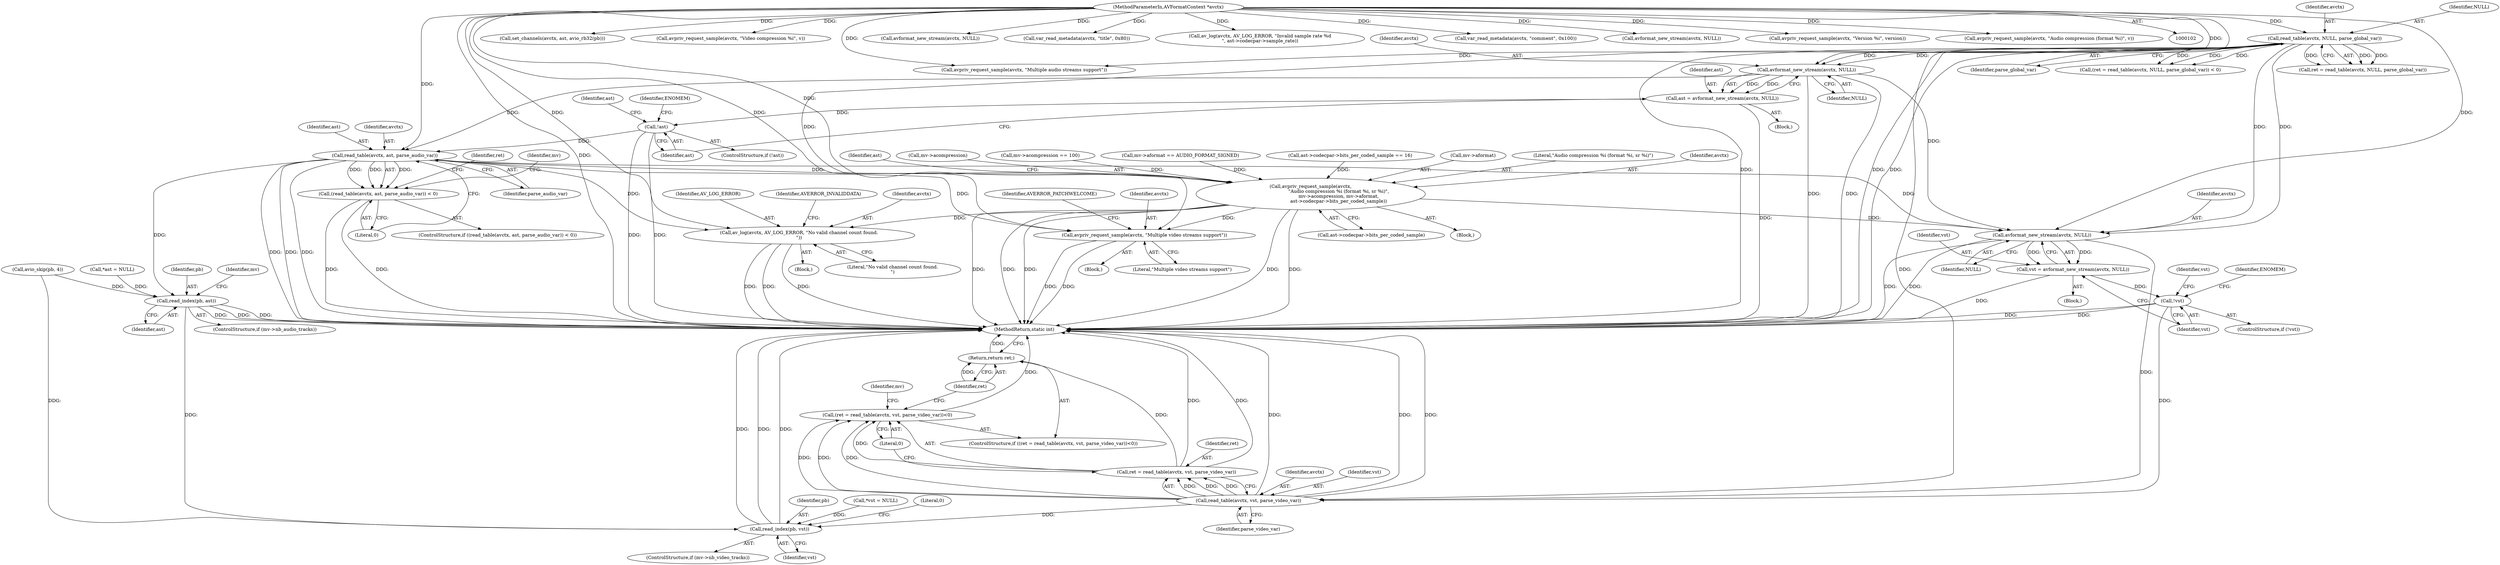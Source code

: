 digraph "0_FFmpeg_4f05e2e2dc1a89f38cd9f0960a6561083d714f1e@API" {
"1000481" [label="(Call,read_table(avctx, ast, parse_audio_var))"];
"1000463" [label="(Call,avformat_new_stream(avctx, NULL))"];
"1000436" [label="(Call,read_table(avctx, NULL, parse_global_var))"];
"1000103" [label="(MethodParameterIn,AVFormatContext *avctx)"];
"1000467" [label="(Call,!ast)"];
"1000461" [label="(Call,ast = avformat_new_stream(avctx, NULL))"];
"1000480" [label="(Call,(read_table(avctx, ast, parse_audio_var)) < 0)"];
"1000518" [label="(Call,avpriv_request_sample(avctx,\n                                      \"Audio compression %i (format %i, sr %i)\",\n                                      mv->acompression, mv->aformat,\n                                      ast->codecpar->bits_per_coded_sample))"];
"1000548" [label="(Call,av_log(avctx, AV_LOG_ERROR, \"No valid channel count found.\n\"))"];
"1000561" [label="(Call,avpriv_request_sample(avctx, \"Multiple video streams support\"))"];
"1000574" [label="(Call,avformat_new_stream(avctx, NULL))"];
"1000572" [label="(Call,vst = avformat_new_stream(avctx, NULL))"];
"1000578" [label="(Call,!vst)"];
"1000594" [label="(Call,read_table(avctx, vst, parse_video_var))"];
"1000591" [label="(Call,(ret = read_table(avctx, vst, parse_video_var))<0)"];
"1000592" [label="(Call,ret = read_table(avctx, vst, parse_video_var))"];
"1000599" [label="(Return,return ret;)"];
"1000612" [label="(Call,read_index(pb, vst))"];
"1000605" [label="(Call,read_index(pb, ast))"];
"1000436" [label="(Call,read_table(avctx, NULL, parse_global_var))"];
"1000487" [label="(Identifier,ret)"];
"1000577" [label="(ControlStructure,if (!vst))"];
"1000310" [label="(Call,set_channels(avctx, ast, avio_rb32(pb)))"];
"1000521" [label="(Call,mv->acompression)"];
"1000480" [label="(Call,(read_table(avctx, ast, parse_audio_var)) < 0)"];
"1000601" [label="(ControlStructure,if (mv->nb_audio_tracks))"];
"1000490" [label="(Call,mv->acompression == 100)"];
"1000562" [label="(Identifier,avctx)"];
"1000582" [label="(Identifier,ENOMEM)"];
"1000586" [label="(Identifier,vst)"];
"1000475" [label="(Identifier,ast)"];
"1000434" [label="(Call,ret = read_table(avctx, NULL, parse_global_var))"];
"1000550" [label="(Identifier,AV_LOG_ERROR)"];
"1000547" [label="(Block,)"];
"1000573" [label="(Identifier,vst)"];
"1000481" [label="(Call,read_table(avctx, ast, parse_audio_var))"];
"1000438" [label="(Identifier,NULL)"];
"1000460" [label="(Block,)"];
"1000576" [label="(Identifier,NULL)"];
"1000118" [label="(Call,*ast = NULL)"];
"1000598" [label="(Literal,0)"];
"1000612" [label="(Call,read_index(pb, vst))"];
"1000572" [label="(Call,vst = avformat_new_stream(avctx, NULL))"];
"1000496" [label="(Call,mv->aformat == AUDIO_FORMAT_SIGNED)"];
"1000501" [label="(Call,ast->codecpar->bits_per_coded_sample == 16)"];
"1000563" [label="(Literal,\"Multiple video streams support\")"];
"1000613" [label="(Identifier,pb)"];
"1000524" [label="(Call,mv->aformat)"];
"1000468" [label="(Identifier,ast)"];
"1000226" [label="(Call,avpriv_request_sample(avctx, \"Video compression %i\", v))"];
"1000465" [label="(Identifier,NULL)"];
"1000593" [label="(Identifier,ret)"];
"1000520" [label="(Literal,\"Audio compression %i (format %i, sr %i)\")"];
"1000467" [label="(Call,!ast)"];
"1000597" [label="(Identifier,parse_video_var)"];
"1000450" [label="(Call,avpriv_request_sample(avctx, \"Multiple audio streams support\"))"];
"1000578" [label="(Call,!vst)"];
"1000548" [label="(Call,av_log(avctx, AV_LOG_ERROR, \"No valid channel count found.\n\"))"];
"1000147" [label="(Call,avformat_new_stream(avctx, NULL))"];
"1000429" [label="(Call,avio_skip(pb, 4))"];
"1000122" [label="(Call,*vst = NULL)"];
"1000561" [label="(Call,avpriv_request_sample(avctx, \"Multiple video streams support\"))"];
"1000463" [label="(Call,avformat_new_stream(avctx, NULL))"];
"1000553" [label="(Identifier,AVERROR_INVALIDDATA)"];
"1000483" [label="(Identifier,ast)"];
"1000624" [label="(Literal,0)"];
"1000519" [label="(Identifier,avctx)"];
"1000343" [label="(Call,var_read_metadata(avctx, \"title\", 0x80))"];
"1000595" [label="(Identifier,avctx)"];
"1000484" [label="(Identifier,parse_audio_var)"];
"1000461" [label="(Call,ast = avformat_new_stream(avctx, NULL))"];
"1000103" [label="(MethodParameterIn,AVFormatContext *avctx)"];
"1000565" [label="(Identifier,AVERROR_PATCHWELCOME)"];
"1000591" [label="(Call,(ret = read_table(avctx, vst, parse_video_var))<0)"];
"1000479" [label="(ControlStructure,if ((read_table(avctx, ast, parse_audio_var)) < 0))"];
"1000575" [label="(Identifier,avctx)"];
"1000560" [label="(Block,)"];
"1000485" [label="(Literal,0)"];
"1000288" [label="(Call,av_log(avctx, AV_LOG_ERROR, \"Invalid sample rate %d\n\", ast->codecpar->sample_rate))"];
"1000462" [label="(Identifier,ast)"];
"1000437" [label="(Identifier,avctx)"];
"1000625" [label="(MethodReturn,static int)"];
"1000439" [label="(Identifier,parse_global_var)"];
"1000579" [label="(Identifier,vst)"];
"1000471" [label="(Identifier,ENOMEM)"];
"1000347" [label="(Call,var_read_metadata(avctx, \"comment\", 0x100))"];
"1000607" [label="(Identifier,ast)"];
"1000606" [label="(Identifier,pb)"];
"1000571" [label="(Block,)"];
"1000158" [label="(Call,avformat_new_stream(avctx, NULL))"];
"1000527" [label="(Call,ast->codecpar->bits_per_coded_sample)"];
"1000482" [label="(Identifier,avctx)"];
"1000466" [label="(ControlStructure,if (!ast))"];
"1000617" [label="(Call,avpriv_request_sample(avctx, \"Version %i\", version))"];
"1000599" [label="(Return,return ret;)"];
"1000433" [label="(Call,(ret = read_table(avctx, NULL, parse_global_var)) < 0)"];
"1000574" [label="(Call,avformat_new_stream(avctx, NULL))"];
"1000549" [label="(Identifier,avctx)"];
"1000464" [label="(Identifier,avctx)"];
"1000492" [label="(Identifier,mv)"];
"1000594" [label="(Call,read_table(avctx, vst, parse_video_var))"];
"1000600" [label="(Identifier,ret)"];
"1000603" [label="(Identifier,mv)"];
"1000517" [label="(Block,)"];
"1000535" [label="(Identifier,ast)"];
"1000590" [label="(ControlStructure,if ((ret = read_table(avctx, vst, parse_video_var))<0))"];
"1000336" [label="(Call,avpriv_request_sample(avctx, \"Audio compression (format %i)\", v))"];
"1000518" [label="(Call,avpriv_request_sample(avctx,\n                                      \"Audio compression %i (format %i, sr %i)\",\n                                      mv->acompression, mv->aformat,\n                                      ast->codecpar->bits_per_coded_sample))"];
"1000608" [label="(ControlStructure,if (mv->nb_video_tracks))"];
"1000551" [label="(Literal,\"No valid channel count found.\n\")"];
"1000596" [label="(Identifier,vst)"];
"1000605" [label="(Call,read_index(pb, ast))"];
"1000610" [label="(Identifier,mv)"];
"1000592" [label="(Call,ret = read_table(avctx, vst, parse_video_var))"];
"1000614" [label="(Identifier,vst)"];
"1000481" -> "1000480"  [label="AST: "];
"1000481" -> "1000484"  [label="CFG: "];
"1000482" -> "1000481"  [label="AST: "];
"1000483" -> "1000481"  [label="AST: "];
"1000484" -> "1000481"  [label="AST: "];
"1000485" -> "1000481"  [label="CFG: "];
"1000481" -> "1000625"  [label="DDG: "];
"1000481" -> "1000625"  [label="DDG: "];
"1000481" -> "1000625"  [label="DDG: "];
"1000481" -> "1000480"  [label="DDG: "];
"1000481" -> "1000480"  [label="DDG: "];
"1000481" -> "1000480"  [label="DDG: "];
"1000463" -> "1000481"  [label="DDG: "];
"1000103" -> "1000481"  [label="DDG: "];
"1000467" -> "1000481"  [label="DDG: "];
"1000481" -> "1000518"  [label="DDG: "];
"1000481" -> "1000548"  [label="DDG: "];
"1000481" -> "1000561"  [label="DDG: "];
"1000481" -> "1000574"  [label="DDG: "];
"1000481" -> "1000605"  [label="DDG: "];
"1000463" -> "1000461"  [label="AST: "];
"1000463" -> "1000465"  [label="CFG: "];
"1000464" -> "1000463"  [label="AST: "];
"1000465" -> "1000463"  [label="AST: "];
"1000461" -> "1000463"  [label="CFG: "];
"1000463" -> "1000625"  [label="DDG: "];
"1000463" -> "1000625"  [label="DDG: "];
"1000463" -> "1000461"  [label="DDG: "];
"1000463" -> "1000461"  [label="DDG: "];
"1000436" -> "1000463"  [label="DDG: "];
"1000436" -> "1000463"  [label="DDG: "];
"1000103" -> "1000463"  [label="DDG: "];
"1000463" -> "1000574"  [label="DDG: "];
"1000436" -> "1000434"  [label="AST: "];
"1000436" -> "1000439"  [label="CFG: "];
"1000437" -> "1000436"  [label="AST: "];
"1000438" -> "1000436"  [label="AST: "];
"1000439" -> "1000436"  [label="AST: "];
"1000434" -> "1000436"  [label="CFG: "];
"1000436" -> "1000625"  [label="DDG: "];
"1000436" -> "1000625"  [label="DDG: "];
"1000436" -> "1000625"  [label="DDG: "];
"1000436" -> "1000433"  [label="DDG: "];
"1000436" -> "1000433"  [label="DDG: "];
"1000436" -> "1000433"  [label="DDG: "];
"1000436" -> "1000434"  [label="DDG: "];
"1000436" -> "1000434"  [label="DDG: "];
"1000436" -> "1000434"  [label="DDG: "];
"1000103" -> "1000436"  [label="DDG: "];
"1000436" -> "1000450"  [label="DDG: "];
"1000436" -> "1000561"  [label="DDG: "];
"1000436" -> "1000574"  [label="DDG: "];
"1000436" -> "1000574"  [label="DDG: "];
"1000103" -> "1000102"  [label="AST: "];
"1000103" -> "1000625"  [label="DDG: "];
"1000103" -> "1000147"  [label="DDG: "];
"1000103" -> "1000158"  [label="DDG: "];
"1000103" -> "1000226"  [label="DDG: "];
"1000103" -> "1000288"  [label="DDG: "];
"1000103" -> "1000310"  [label="DDG: "];
"1000103" -> "1000336"  [label="DDG: "];
"1000103" -> "1000343"  [label="DDG: "];
"1000103" -> "1000347"  [label="DDG: "];
"1000103" -> "1000450"  [label="DDG: "];
"1000103" -> "1000518"  [label="DDG: "];
"1000103" -> "1000548"  [label="DDG: "];
"1000103" -> "1000561"  [label="DDG: "];
"1000103" -> "1000574"  [label="DDG: "];
"1000103" -> "1000594"  [label="DDG: "];
"1000103" -> "1000617"  [label="DDG: "];
"1000467" -> "1000466"  [label="AST: "];
"1000467" -> "1000468"  [label="CFG: "];
"1000468" -> "1000467"  [label="AST: "];
"1000471" -> "1000467"  [label="CFG: "];
"1000475" -> "1000467"  [label="CFG: "];
"1000467" -> "1000625"  [label="DDG: "];
"1000467" -> "1000625"  [label="DDG: "];
"1000461" -> "1000467"  [label="DDG: "];
"1000461" -> "1000460"  [label="AST: "];
"1000462" -> "1000461"  [label="AST: "];
"1000468" -> "1000461"  [label="CFG: "];
"1000461" -> "1000625"  [label="DDG: "];
"1000480" -> "1000479"  [label="AST: "];
"1000480" -> "1000485"  [label="CFG: "];
"1000485" -> "1000480"  [label="AST: "];
"1000487" -> "1000480"  [label="CFG: "];
"1000492" -> "1000480"  [label="CFG: "];
"1000480" -> "1000625"  [label="DDG: "];
"1000480" -> "1000625"  [label="DDG: "];
"1000518" -> "1000517"  [label="AST: "];
"1000518" -> "1000527"  [label="CFG: "];
"1000519" -> "1000518"  [label="AST: "];
"1000520" -> "1000518"  [label="AST: "];
"1000521" -> "1000518"  [label="AST: "];
"1000524" -> "1000518"  [label="AST: "];
"1000527" -> "1000518"  [label="AST: "];
"1000535" -> "1000518"  [label="CFG: "];
"1000518" -> "1000625"  [label="DDG: "];
"1000518" -> "1000625"  [label="DDG: "];
"1000518" -> "1000625"  [label="DDG: "];
"1000518" -> "1000625"  [label="DDG: "];
"1000518" -> "1000625"  [label="DDG: "];
"1000490" -> "1000518"  [label="DDG: "];
"1000496" -> "1000518"  [label="DDG: "];
"1000501" -> "1000518"  [label="DDG: "];
"1000518" -> "1000548"  [label="DDG: "];
"1000518" -> "1000561"  [label="DDG: "];
"1000518" -> "1000574"  [label="DDG: "];
"1000548" -> "1000547"  [label="AST: "];
"1000548" -> "1000551"  [label="CFG: "];
"1000549" -> "1000548"  [label="AST: "];
"1000550" -> "1000548"  [label="AST: "];
"1000551" -> "1000548"  [label="AST: "];
"1000553" -> "1000548"  [label="CFG: "];
"1000548" -> "1000625"  [label="DDG: "];
"1000548" -> "1000625"  [label="DDG: "];
"1000548" -> "1000625"  [label="DDG: "];
"1000561" -> "1000560"  [label="AST: "];
"1000561" -> "1000563"  [label="CFG: "];
"1000562" -> "1000561"  [label="AST: "];
"1000563" -> "1000561"  [label="AST: "];
"1000565" -> "1000561"  [label="CFG: "];
"1000561" -> "1000625"  [label="DDG: "];
"1000561" -> "1000625"  [label="DDG: "];
"1000574" -> "1000572"  [label="AST: "];
"1000574" -> "1000576"  [label="CFG: "];
"1000575" -> "1000574"  [label="AST: "];
"1000576" -> "1000574"  [label="AST: "];
"1000572" -> "1000574"  [label="CFG: "];
"1000574" -> "1000625"  [label="DDG: "];
"1000574" -> "1000625"  [label="DDG: "];
"1000574" -> "1000572"  [label="DDG: "];
"1000574" -> "1000572"  [label="DDG: "];
"1000574" -> "1000594"  [label="DDG: "];
"1000572" -> "1000571"  [label="AST: "];
"1000573" -> "1000572"  [label="AST: "];
"1000579" -> "1000572"  [label="CFG: "];
"1000572" -> "1000625"  [label="DDG: "];
"1000572" -> "1000578"  [label="DDG: "];
"1000578" -> "1000577"  [label="AST: "];
"1000578" -> "1000579"  [label="CFG: "];
"1000579" -> "1000578"  [label="AST: "];
"1000582" -> "1000578"  [label="CFG: "];
"1000586" -> "1000578"  [label="CFG: "];
"1000578" -> "1000625"  [label="DDG: "];
"1000578" -> "1000625"  [label="DDG: "];
"1000578" -> "1000594"  [label="DDG: "];
"1000594" -> "1000592"  [label="AST: "];
"1000594" -> "1000597"  [label="CFG: "];
"1000595" -> "1000594"  [label="AST: "];
"1000596" -> "1000594"  [label="AST: "];
"1000597" -> "1000594"  [label="AST: "];
"1000592" -> "1000594"  [label="CFG: "];
"1000594" -> "1000625"  [label="DDG: "];
"1000594" -> "1000625"  [label="DDG: "];
"1000594" -> "1000625"  [label="DDG: "];
"1000594" -> "1000591"  [label="DDG: "];
"1000594" -> "1000591"  [label="DDG: "];
"1000594" -> "1000591"  [label="DDG: "];
"1000594" -> "1000592"  [label="DDG: "];
"1000594" -> "1000592"  [label="DDG: "];
"1000594" -> "1000592"  [label="DDG: "];
"1000594" -> "1000612"  [label="DDG: "];
"1000591" -> "1000590"  [label="AST: "];
"1000591" -> "1000598"  [label="CFG: "];
"1000592" -> "1000591"  [label="AST: "];
"1000598" -> "1000591"  [label="AST: "];
"1000600" -> "1000591"  [label="CFG: "];
"1000603" -> "1000591"  [label="CFG: "];
"1000591" -> "1000625"  [label="DDG: "];
"1000592" -> "1000591"  [label="DDG: "];
"1000593" -> "1000592"  [label="AST: "];
"1000598" -> "1000592"  [label="CFG: "];
"1000592" -> "1000625"  [label="DDG: "];
"1000592" -> "1000625"  [label="DDG: "];
"1000592" -> "1000599"  [label="DDG: "];
"1000599" -> "1000590"  [label="AST: "];
"1000599" -> "1000600"  [label="CFG: "];
"1000600" -> "1000599"  [label="AST: "];
"1000625" -> "1000599"  [label="CFG: "];
"1000599" -> "1000625"  [label="DDG: "];
"1000600" -> "1000599"  [label="DDG: "];
"1000612" -> "1000608"  [label="AST: "];
"1000612" -> "1000614"  [label="CFG: "];
"1000613" -> "1000612"  [label="AST: "];
"1000614" -> "1000612"  [label="AST: "];
"1000624" -> "1000612"  [label="CFG: "];
"1000612" -> "1000625"  [label="DDG: "];
"1000612" -> "1000625"  [label="DDG: "];
"1000612" -> "1000625"  [label="DDG: "];
"1000605" -> "1000612"  [label="DDG: "];
"1000429" -> "1000612"  [label="DDG: "];
"1000122" -> "1000612"  [label="DDG: "];
"1000605" -> "1000601"  [label="AST: "];
"1000605" -> "1000607"  [label="CFG: "];
"1000606" -> "1000605"  [label="AST: "];
"1000607" -> "1000605"  [label="AST: "];
"1000610" -> "1000605"  [label="CFG: "];
"1000605" -> "1000625"  [label="DDG: "];
"1000605" -> "1000625"  [label="DDG: "];
"1000605" -> "1000625"  [label="DDG: "];
"1000429" -> "1000605"  [label="DDG: "];
"1000118" -> "1000605"  [label="DDG: "];
}
